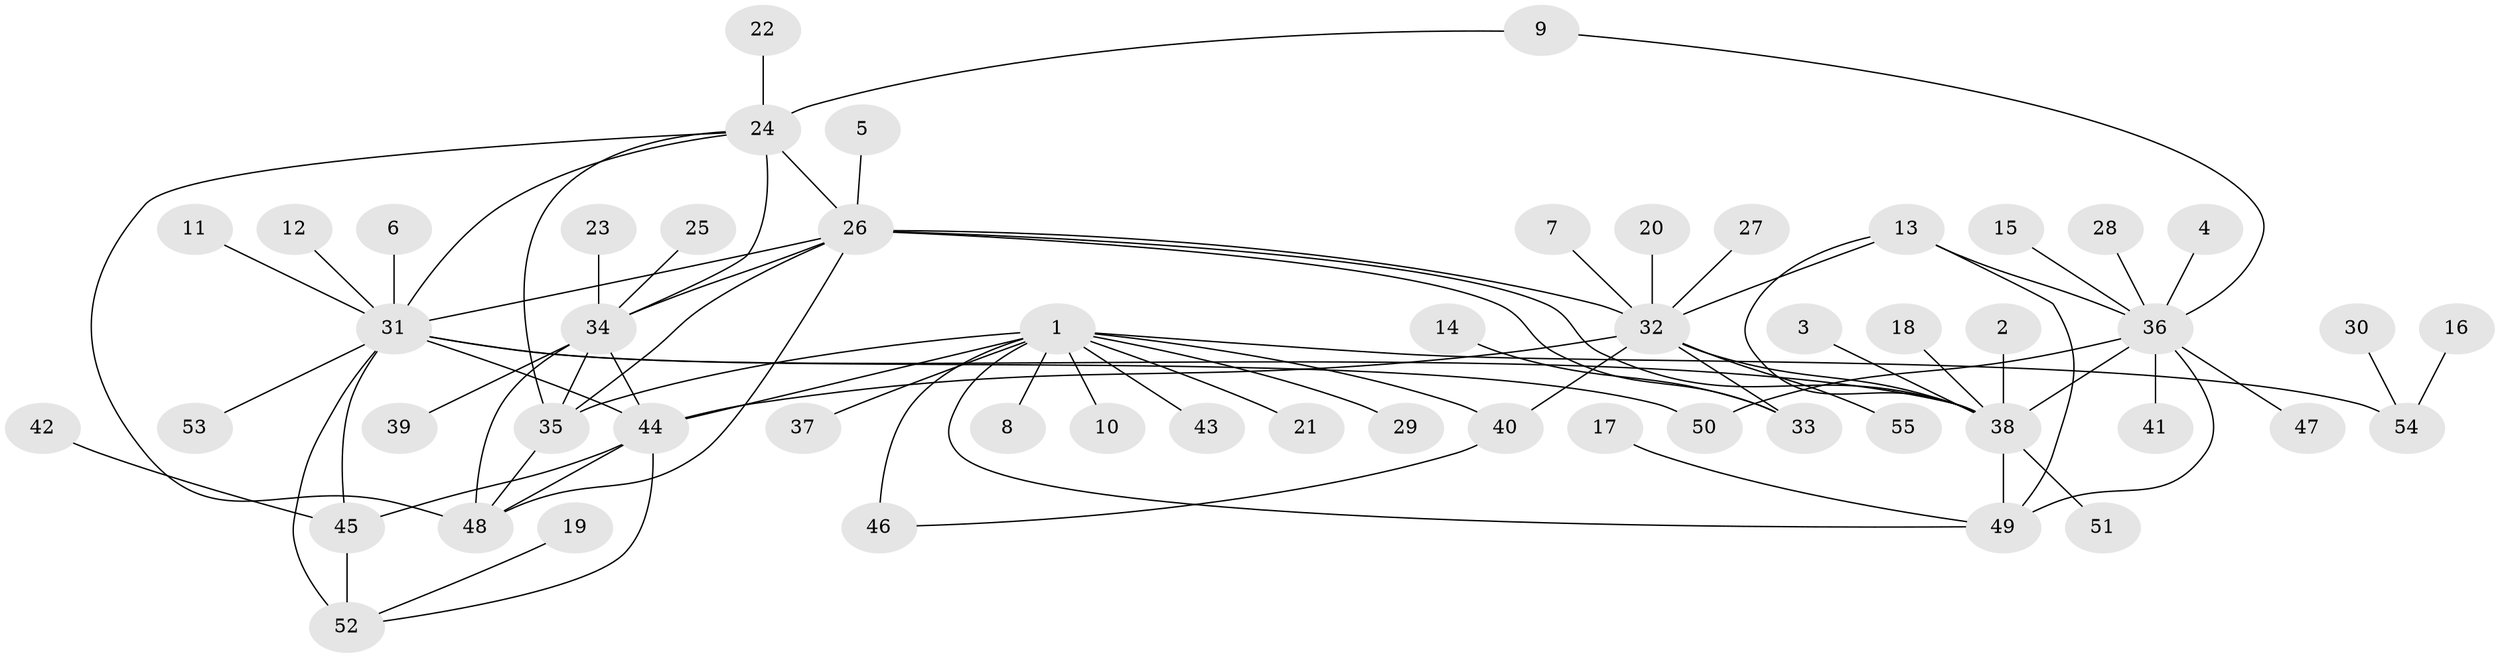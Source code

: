 // original degree distribution, {9: 0.027777777777777776, 6: 0.05555555555555555, 10: 0.018518518518518517, 7: 0.07407407407407407, 8: 0.027777777777777776, 13: 0.009259259259259259, 5: 0.018518518518518517, 11: 0.009259259259259259, 1: 0.5740740740740741, 2: 0.1388888888888889, 3: 0.046296296296296294}
// Generated by graph-tools (version 1.1) at 2025/50/03/09/25 03:50:29]
// undirected, 55 vertices, 80 edges
graph export_dot {
graph [start="1"]
  node [color=gray90,style=filled];
  1;
  2;
  3;
  4;
  5;
  6;
  7;
  8;
  9;
  10;
  11;
  12;
  13;
  14;
  15;
  16;
  17;
  18;
  19;
  20;
  21;
  22;
  23;
  24;
  25;
  26;
  27;
  28;
  29;
  30;
  31;
  32;
  33;
  34;
  35;
  36;
  37;
  38;
  39;
  40;
  41;
  42;
  43;
  44;
  45;
  46;
  47;
  48;
  49;
  50;
  51;
  52;
  53;
  54;
  55;
  1 -- 8 [weight=1.0];
  1 -- 10 [weight=1.0];
  1 -- 21 [weight=1.0];
  1 -- 29 [weight=1.0];
  1 -- 35 [weight=1.0];
  1 -- 37 [weight=1.0];
  1 -- 40 [weight=3.0];
  1 -- 43 [weight=1.0];
  1 -- 44 [weight=1.0];
  1 -- 46 [weight=3.0];
  1 -- 49 [weight=1.0];
  1 -- 54 [weight=1.0];
  2 -- 38 [weight=1.0];
  3 -- 38 [weight=1.0];
  4 -- 36 [weight=1.0];
  5 -- 26 [weight=1.0];
  6 -- 31 [weight=1.0];
  7 -- 32 [weight=1.0];
  9 -- 24 [weight=1.0];
  9 -- 36 [weight=1.0];
  11 -- 31 [weight=1.0];
  12 -- 31 [weight=1.0];
  13 -- 32 [weight=1.0];
  13 -- 36 [weight=2.0];
  13 -- 38 [weight=1.0];
  13 -- 49 [weight=1.0];
  14 -- 33 [weight=1.0];
  15 -- 36 [weight=1.0];
  16 -- 54 [weight=1.0];
  17 -- 49 [weight=1.0];
  18 -- 38 [weight=1.0];
  19 -- 52 [weight=1.0];
  20 -- 32 [weight=1.0];
  22 -- 24 [weight=1.0];
  23 -- 34 [weight=1.0];
  24 -- 26 [weight=2.0];
  24 -- 31 [weight=1.0];
  24 -- 34 [weight=1.0];
  24 -- 35 [weight=1.0];
  24 -- 48 [weight=1.0];
  25 -- 34 [weight=1.0];
  26 -- 31 [weight=2.0];
  26 -- 32 [weight=4.0];
  26 -- 33 [weight=1.0];
  26 -- 34 [weight=1.0];
  26 -- 35 [weight=1.0];
  26 -- 38 [weight=1.0];
  26 -- 48 [weight=1.0];
  27 -- 32 [weight=1.0];
  28 -- 36 [weight=1.0];
  30 -- 54 [weight=1.0];
  31 -- 38 [weight=1.0];
  31 -- 44 [weight=2.0];
  31 -- 45 [weight=2.0];
  31 -- 50 [weight=1.0];
  31 -- 52 [weight=2.0];
  31 -- 53 [weight=1.0];
  32 -- 33 [weight=3.0];
  32 -- 38 [weight=1.0];
  32 -- 40 [weight=1.0];
  32 -- 44 [weight=1.0];
  32 -- 55 [weight=1.0];
  34 -- 35 [weight=1.0];
  34 -- 39 [weight=1.0];
  34 -- 44 [weight=1.0];
  34 -- 48 [weight=1.0];
  35 -- 48 [weight=1.0];
  36 -- 38 [weight=2.0];
  36 -- 41 [weight=1.0];
  36 -- 47 [weight=1.0];
  36 -- 49 [weight=2.0];
  36 -- 50 [weight=1.0];
  38 -- 49 [weight=1.0];
  38 -- 51 [weight=1.0];
  40 -- 46 [weight=1.0];
  42 -- 45 [weight=1.0];
  44 -- 45 [weight=1.0];
  44 -- 48 [weight=1.0];
  44 -- 52 [weight=1.0];
  45 -- 52 [weight=1.0];
}
